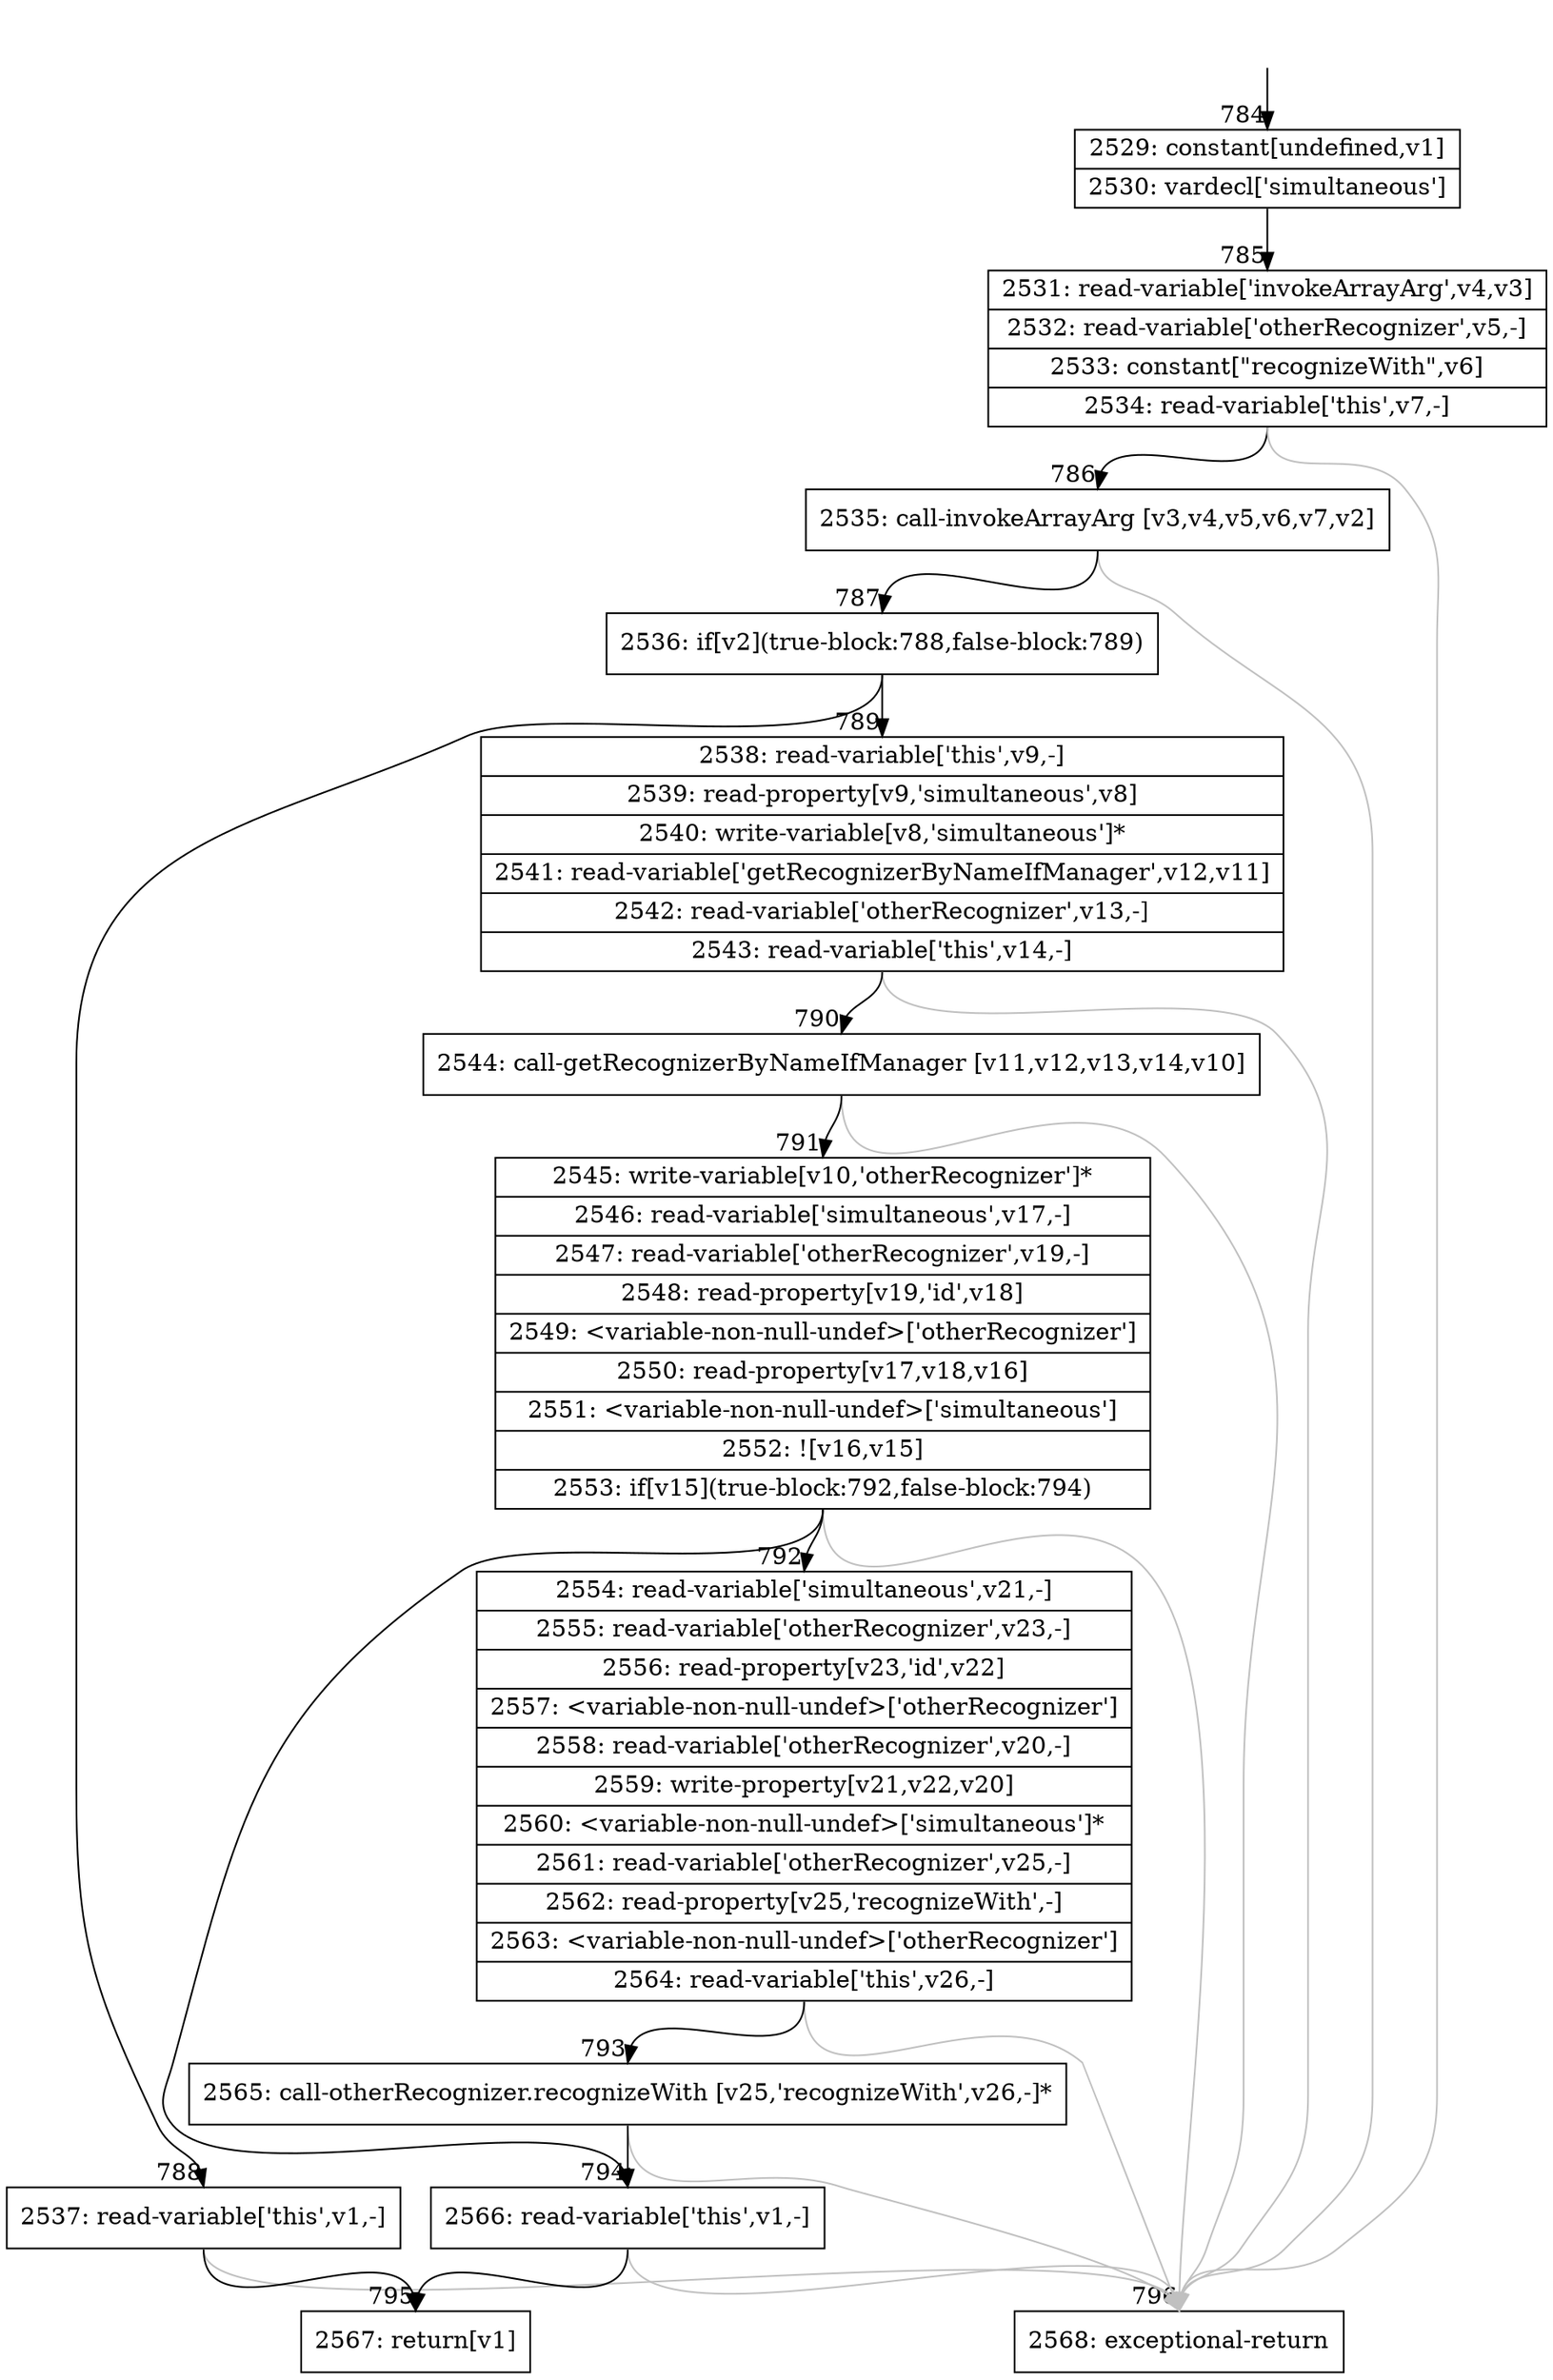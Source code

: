 digraph {
rankdir="TD"
BB_entry68[shape=none,label=""];
BB_entry68 -> BB784 [tailport=s, headport=n, headlabel="    784"]
BB784 [shape=record label="{2529: constant[undefined,v1]|2530: vardecl['simultaneous']}" ] 
BB784 -> BB785 [tailport=s, headport=n, headlabel="      785"]
BB785 [shape=record label="{2531: read-variable['invokeArrayArg',v4,v3]|2532: read-variable['otherRecognizer',v5,-]|2533: constant[\"recognizeWith\",v6]|2534: read-variable['this',v7,-]}" ] 
BB785 -> BB786 [tailport=s, headport=n, headlabel="      786"]
BB785 -> BB796 [tailport=s, headport=n, color=gray, headlabel="      796"]
BB786 [shape=record label="{2535: call-invokeArrayArg [v3,v4,v5,v6,v7,v2]}" ] 
BB786 -> BB787 [tailport=s, headport=n, headlabel="      787"]
BB786 -> BB796 [tailport=s, headport=n, color=gray]
BB787 [shape=record label="{2536: if[v2](true-block:788,false-block:789)}" ] 
BB787 -> BB788 [tailport=s, headport=n, headlabel="      788"]
BB787 -> BB789 [tailport=s, headport=n, headlabel="      789"]
BB788 [shape=record label="{2537: read-variable['this',v1,-]}" ] 
BB788 -> BB795 [tailport=s, headport=n, headlabel="      795"]
BB788 -> BB796 [tailport=s, headport=n, color=gray]
BB789 [shape=record label="{2538: read-variable['this',v9,-]|2539: read-property[v9,'simultaneous',v8]|2540: write-variable[v8,'simultaneous']*|2541: read-variable['getRecognizerByNameIfManager',v12,v11]|2542: read-variable['otherRecognizer',v13,-]|2543: read-variable['this',v14,-]}" ] 
BB789 -> BB790 [tailport=s, headport=n, headlabel="      790"]
BB789 -> BB796 [tailport=s, headport=n, color=gray]
BB790 [shape=record label="{2544: call-getRecognizerByNameIfManager [v11,v12,v13,v14,v10]}" ] 
BB790 -> BB791 [tailport=s, headport=n, headlabel="      791"]
BB790 -> BB796 [tailport=s, headport=n, color=gray]
BB791 [shape=record label="{2545: write-variable[v10,'otherRecognizer']*|2546: read-variable['simultaneous',v17,-]|2547: read-variable['otherRecognizer',v19,-]|2548: read-property[v19,'id',v18]|2549: \<variable-non-null-undef\>['otherRecognizer']|2550: read-property[v17,v18,v16]|2551: \<variable-non-null-undef\>['simultaneous']|2552: ![v16,v15]|2553: if[v15](true-block:792,false-block:794)}" ] 
BB791 -> BB792 [tailport=s, headport=n, headlabel="      792"]
BB791 -> BB794 [tailport=s, headport=n, headlabel="      794"]
BB791 -> BB796 [tailport=s, headport=n, color=gray]
BB792 [shape=record label="{2554: read-variable['simultaneous',v21,-]|2555: read-variable['otherRecognizer',v23,-]|2556: read-property[v23,'id',v22]|2557: \<variable-non-null-undef\>['otherRecognizer']|2558: read-variable['otherRecognizer',v20,-]|2559: write-property[v21,v22,v20]|2560: \<variable-non-null-undef\>['simultaneous']*|2561: read-variable['otherRecognizer',v25,-]|2562: read-property[v25,'recognizeWith',-]|2563: \<variable-non-null-undef\>['otherRecognizer']|2564: read-variable['this',v26,-]}" ] 
BB792 -> BB793 [tailport=s, headport=n, headlabel="      793"]
BB792 -> BB796 [tailport=s, headport=n, color=gray]
BB793 [shape=record label="{2565: call-otherRecognizer.recognizeWith [v25,'recognizeWith',v26,-]*}" ] 
BB793 -> BB794 [tailport=s, headport=n]
BB793 -> BB796 [tailport=s, headport=n, color=gray]
BB794 [shape=record label="{2566: read-variable['this',v1,-]}" ] 
BB794 -> BB795 [tailport=s, headport=n]
BB794 -> BB796 [tailport=s, headport=n, color=gray]
BB795 [shape=record label="{2567: return[v1]}" ] 
BB796 [shape=record label="{2568: exceptional-return}" ] 
//#$~ 1309
}
